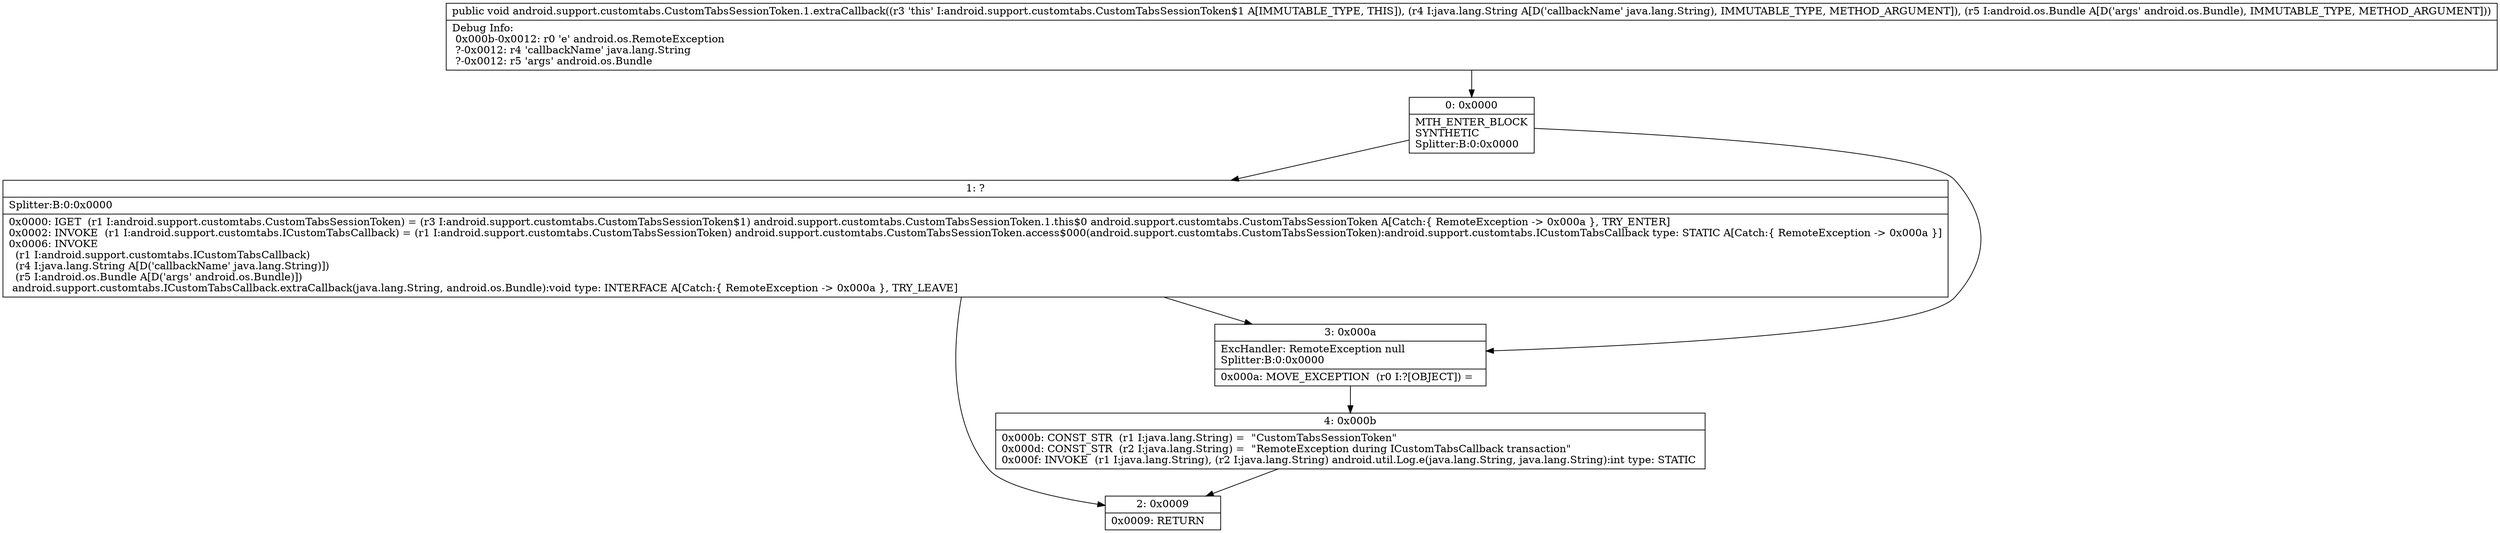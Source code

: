 digraph "CFG forandroid.support.customtabs.CustomTabsSessionToken.1.extraCallback(Ljava\/lang\/String;Landroid\/os\/Bundle;)V" {
Node_0 [shape=record,label="{0\:\ 0x0000|MTH_ENTER_BLOCK\lSYNTHETIC\lSplitter:B:0:0x0000\l}"];
Node_1 [shape=record,label="{1\:\ ?|Splitter:B:0:0x0000\l|0x0000: IGET  (r1 I:android.support.customtabs.CustomTabsSessionToken) = (r3 I:android.support.customtabs.CustomTabsSessionToken$1) android.support.customtabs.CustomTabsSessionToken.1.this$0 android.support.customtabs.CustomTabsSessionToken A[Catch:\{ RemoteException \-\> 0x000a \}, TRY_ENTER]\l0x0002: INVOKE  (r1 I:android.support.customtabs.ICustomTabsCallback) = (r1 I:android.support.customtabs.CustomTabsSessionToken) android.support.customtabs.CustomTabsSessionToken.access$000(android.support.customtabs.CustomTabsSessionToken):android.support.customtabs.ICustomTabsCallback type: STATIC A[Catch:\{ RemoteException \-\> 0x000a \}]\l0x0006: INVOKE  \l  (r1 I:android.support.customtabs.ICustomTabsCallback)\l  (r4 I:java.lang.String A[D('callbackName' java.lang.String)])\l  (r5 I:android.os.Bundle A[D('args' android.os.Bundle)])\l android.support.customtabs.ICustomTabsCallback.extraCallback(java.lang.String, android.os.Bundle):void type: INTERFACE A[Catch:\{ RemoteException \-\> 0x000a \}, TRY_LEAVE]\l}"];
Node_2 [shape=record,label="{2\:\ 0x0009|0x0009: RETURN   \l}"];
Node_3 [shape=record,label="{3\:\ 0x000a|ExcHandler: RemoteException null\lSplitter:B:0:0x0000\l|0x000a: MOVE_EXCEPTION  (r0 I:?[OBJECT]) =  \l}"];
Node_4 [shape=record,label="{4\:\ 0x000b|0x000b: CONST_STR  (r1 I:java.lang.String) =  \"CustomTabsSessionToken\" \l0x000d: CONST_STR  (r2 I:java.lang.String) =  \"RemoteException during ICustomTabsCallback transaction\" \l0x000f: INVOKE  (r1 I:java.lang.String), (r2 I:java.lang.String) android.util.Log.e(java.lang.String, java.lang.String):int type: STATIC \l}"];
MethodNode[shape=record,label="{public void android.support.customtabs.CustomTabsSessionToken.1.extraCallback((r3 'this' I:android.support.customtabs.CustomTabsSessionToken$1 A[IMMUTABLE_TYPE, THIS]), (r4 I:java.lang.String A[D('callbackName' java.lang.String), IMMUTABLE_TYPE, METHOD_ARGUMENT]), (r5 I:android.os.Bundle A[D('args' android.os.Bundle), IMMUTABLE_TYPE, METHOD_ARGUMENT]))  | Debug Info:\l  0x000b\-0x0012: r0 'e' android.os.RemoteException\l  ?\-0x0012: r4 'callbackName' java.lang.String\l  ?\-0x0012: r5 'args' android.os.Bundle\l}"];
MethodNode -> Node_0;
Node_0 -> Node_1;
Node_0 -> Node_3;
Node_1 -> Node_2;
Node_1 -> Node_3;
Node_3 -> Node_4;
Node_4 -> Node_2;
}

